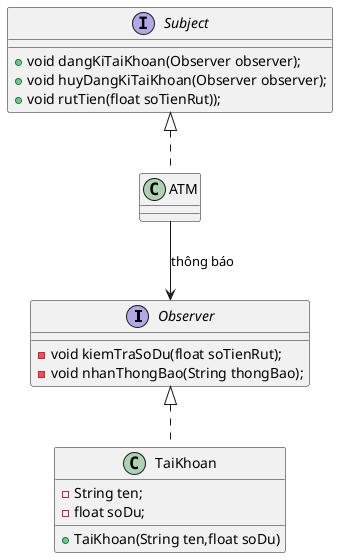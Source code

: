 @startuml
'https://plantuml.com/class-diagram

interface Observer {
    - void kiemTraSoDu(float soTienRut);
    - void nhanThongBao(String thongBao);
}

interface Subject {
    + void dangKiTaiKhoan(Observer observer);
    + void huyDangKiTaiKhoan(Observer observer);
    + void rutTien(float soTienRut));
}

class ATM {
}

class TaiKhoan {
    - String ten;
    - float soDu;
    + TaiKhoan(String ten,float soDu)
}

Observer <|.. TaiKhoan
Subject <|.. ATM

ATM --> Observer: thông báo
@enduml